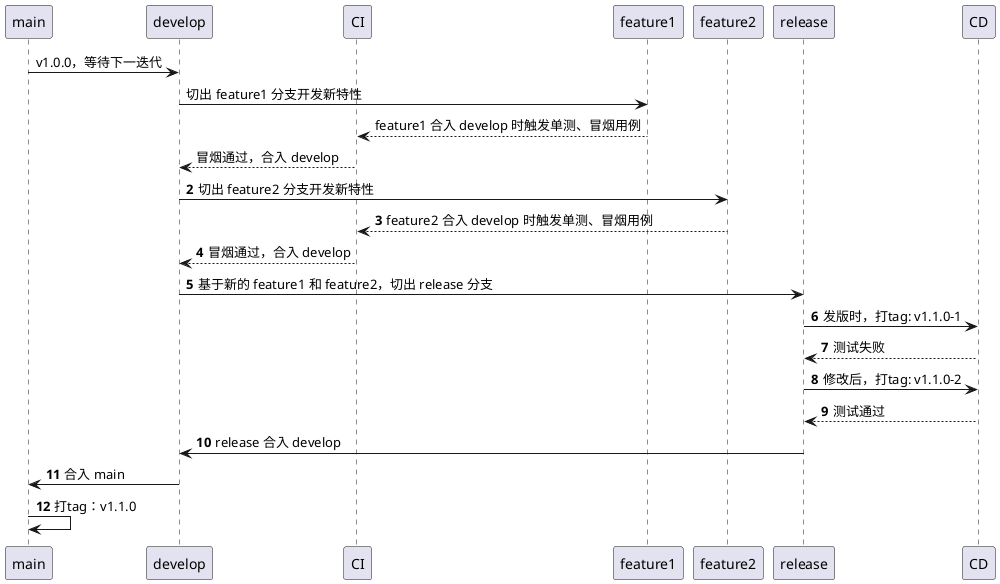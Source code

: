 @startuml
!pragma layout smetana

main -> develop: v1.0.0，等待下一迭代
participant CI
develop -> feature1: 切出 feature1 分支开发新特性
feature1 --> CI: feature1 合入 develop 时触发单测、冒烟用例
CI --> develop: 冒烟通过，合入 develop
autonumber 2
develop -> feature2: 切出 feature2 分支开发新特性
feature2 --> CI: feature2 合入 develop 时触发单测、冒烟用例
CI -->develop: 冒烟通过，合入 develop
develop -> release: 基于新的 feature1 和 feature2，切出 release 分支
release -> CD: 发版时，打tag: v1.1.0-1
CD --> release: 测试失败
release -> CD: 修改后，打tag: v1.1.0-2
CD --> release: 测试通过
release -> develop: release 合入 develop
develop -> main: 合入 main
main -> main: 打tag：v1.1.0
@enduml
